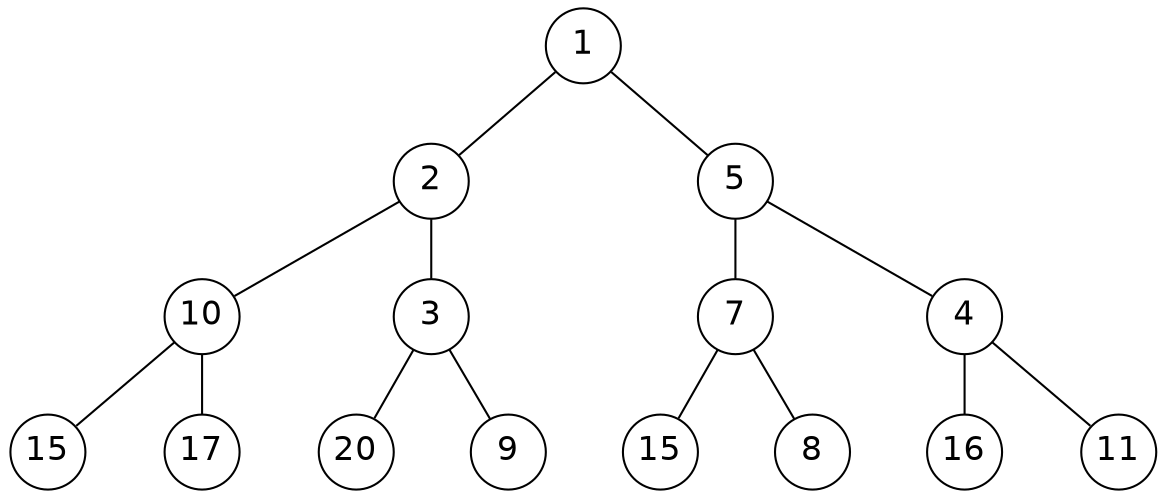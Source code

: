 graph G {
    graph [nodesep="0.5", ranksep="0.4"];
    node [fontname = "DejaVuSans", shape = circle, fixedsize = shape, fontsize = 16];

    1 [ label = "1" ];
    2 [ label = "2" ];
    5 [ label = "5" ];
    10 [ label = "10" ];
    3 [ label = "3" ];
    7 [ label = "7" ];
    16 [ label = "16" ];
    11 [ label = "11" ];
    151 [ label = "15" ];
    17 [ label = "17" ];
    20 [ label = "20" ];
    9 [ label = "9" ];
    152 [ label = "15" ];
    8 [ label = "8" ];
    4 [ label = "4" ];

    1 -- 2;
    1 -- 5;
    2 -- {10 3};
    5 -- {7 4};
    10 -- {151 17};
    3 -- {20 9};
    7 -- {152 8};
    4 -- {16 11};
}
